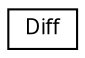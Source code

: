 digraph G
{
  edge [fontname="FreeSans.ttf",fontsize="10",labelfontname="FreeSans.ttf",labelfontsize="10"];
  node [fontname="FreeSans.ttf",fontsize="10",shape=record];
  rankdir=LR;
  Node1 [label="Diff",height=0.2,width=0.4,color="black", fillcolor="white", style="filled",URL="$class_diff.html"];
}

